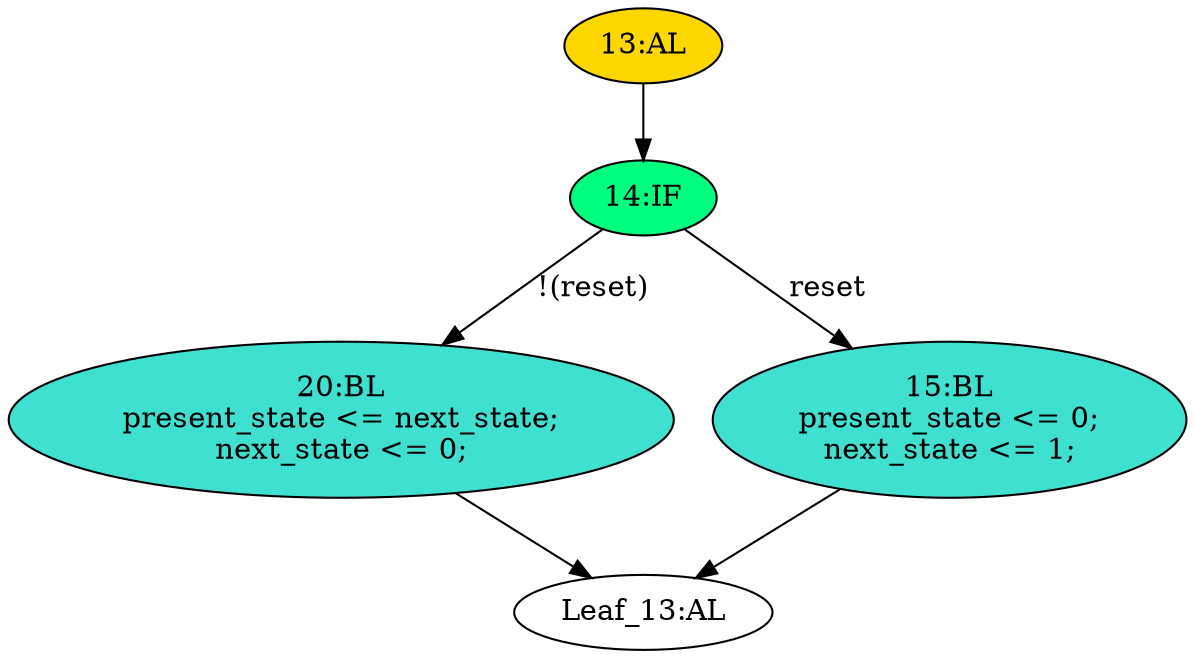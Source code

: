 strict digraph "" {
	node [label="\N"];
	"14:IF"	[ast="<pyverilog.vparser.ast.IfStatement object at 0x7fd794968110>",
		fillcolor=springgreen,
		label="14:IF",
		statements="[]",
		style=filled,
		typ=IfStatement];
	"20:BL"	[ast="<pyverilog.vparser.ast.Block object at 0x7fd794968190>",
		fillcolor=turquoise,
		label="20:BL
present_state <= next_state;
next_state <= 0;",
		statements="[<pyverilog.vparser.ast.NonblockingSubstitution object at 0x7fd7949681d0>, <pyverilog.vparser.ast.NonblockingSubstitution object \
at 0x7fd79f655d10>]",
		style=filled,
		typ=Block];
	"14:IF" -> "20:BL"	[cond="['reset']",
		label="!(reset)",
		lineno=14];
	"15:BL"	[ast="<pyverilog.vparser.ast.Block object at 0x7fd79494ef10>",
		fillcolor=turquoise,
		label="15:BL
present_state <= 0;
next_state <= 1;",
		statements="[<pyverilog.vparser.ast.NonblockingSubstitution object at 0x7fd79494ec50>, <pyverilog.vparser.ast.NonblockingSubstitution object \
at 0x7fd79494edd0>]",
		style=filled,
		typ=Block];
	"14:IF" -> "15:BL"	[cond="['reset']",
		label=reset,
		lineno=14];
	"Leaf_13:AL"	[def_var="['present_state', 'next_state']",
		label="Leaf_13:AL"];
	"20:BL" -> "Leaf_13:AL"	[cond="[]",
		lineno=None];
	"13:AL"	[ast="<pyverilog.vparser.ast.Always object at 0x7fd79494ef50>",
		clk_sens=True,
		fillcolor=gold,
		label="13:AL",
		sens="['clk', 'reset']",
		statements="[]",
		style=filled,
		typ=Always,
		use_var="['reset', 'next_state']"];
	"13:AL" -> "14:IF"	[cond="[]",
		lineno=None];
	"15:BL" -> "Leaf_13:AL"	[cond="[]",
		lineno=None];
}
